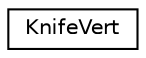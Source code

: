 digraph G
{
  edge [fontname="Helvetica",fontsize="10",labelfontname="Helvetica",labelfontsize="10"];
  node [fontname="Helvetica",fontsize="10",shape=record];
  rankdir=LR;
  Node1 [label="KnifeVert",height=0.2,width=0.4,color="black", fillcolor="white", style="filled",URL="$dd/d00/structKnifeVert.html"];
}
